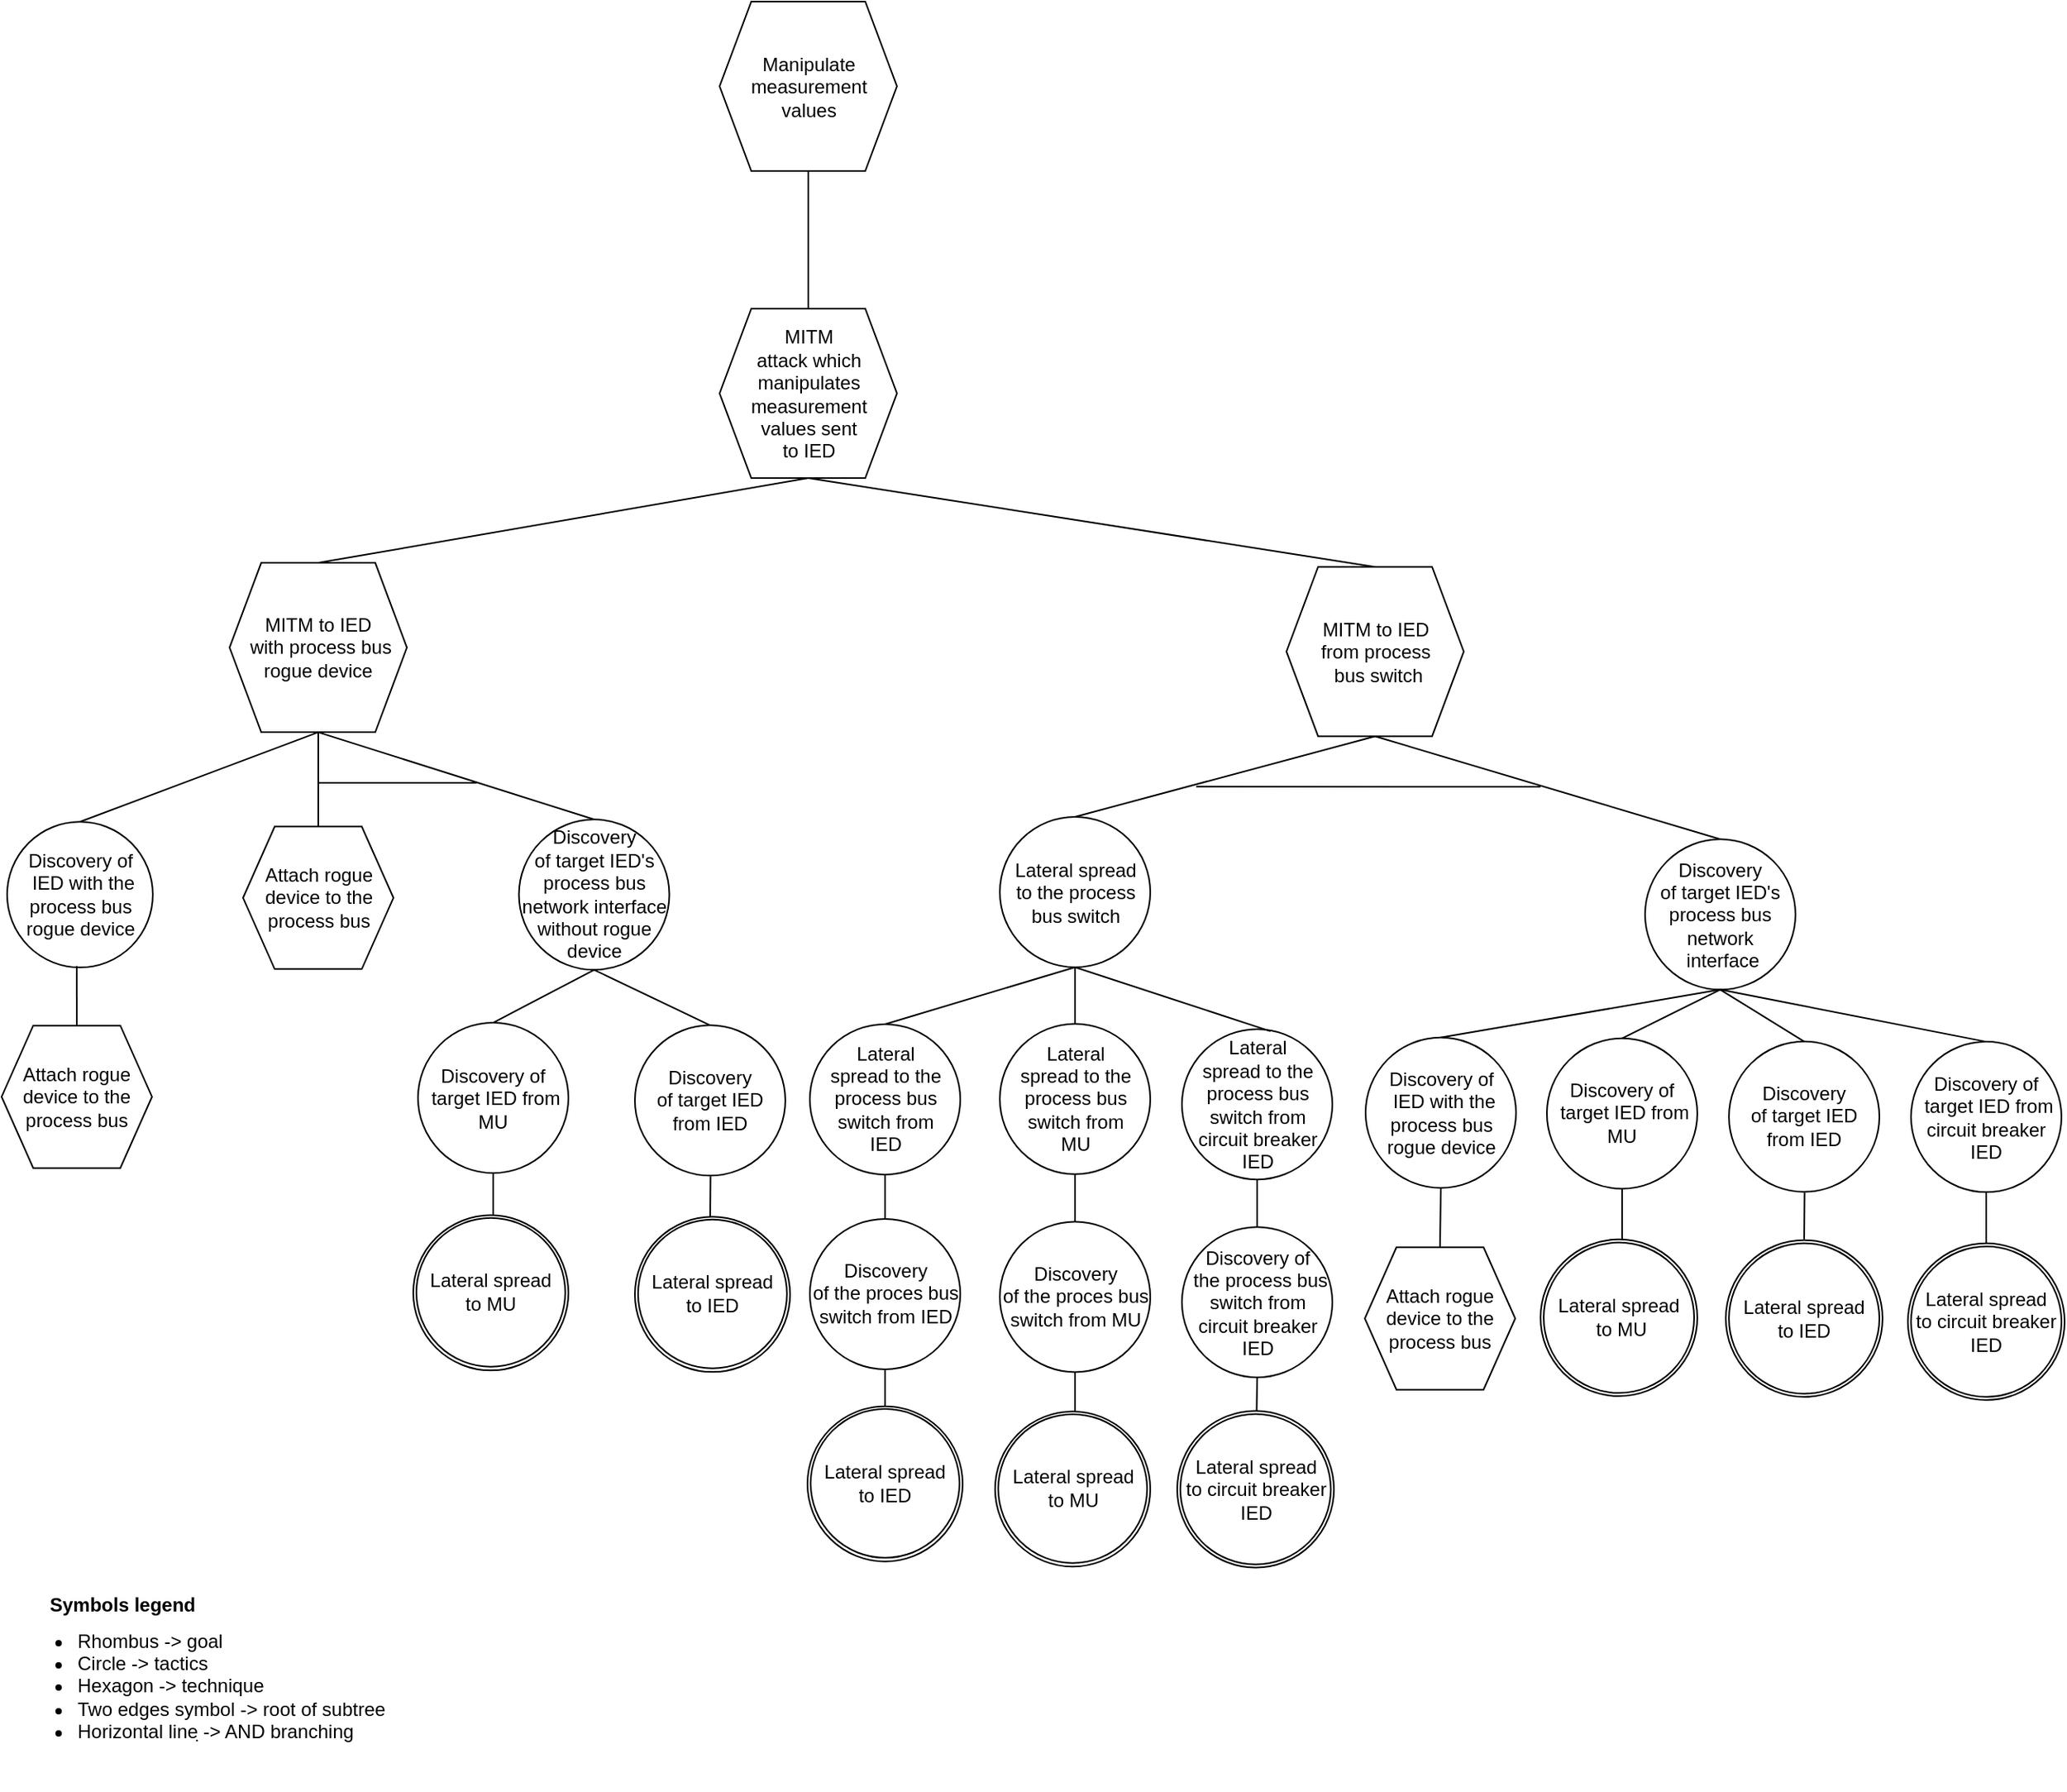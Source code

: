 <mxfile version="16.1.2" type="device"><diagram id="xbHYeiGO_CIbIeRIyyaW" name="Page-1"><mxGraphModel dx="1422" dy="905" grid="1" gridSize="10" guides="1" tooltips="1" connect="1" arrows="1" fold="1" page="1" pageScale="1" pageWidth="850" pageHeight="1100" math="0" shadow="0"><root><mxCell id="0"/><mxCell id="1" parent="0"/><mxCell id="wtVYRI3SUd-ezpo1nf6T-11" value="" style="endArrow=none;html=1;rounded=0;exitX=0.5;exitY=0;exitDx=0;exitDy=0;entryX=0.5;entryY=1;entryDx=0;entryDy=0;" parent="1" source="nbdmeN9ukbkjmMOt9uIb-2" target="nbdmeN9ukbkjmMOt9uIb-6" edge="1"><mxGeometry width="50" height="50" relative="1" as="geometry"><mxPoint x="380.21" y="93" as="sourcePoint"/><mxPoint x="680" y="120" as="targetPoint"/><Array as="points"/></mxGeometry></mxCell><mxCell id="wtVYRI3SUd-ezpo1nf6T-13" value="" style="endArrow=none;html=1;rounded=0;entryX=0.5;entryY=0;entryDx=0;entryDy=0;exitX=0.5;exitY=1;exitDx=0;exitDy=0;" parent="1" source="nbdmeN9ukbkjmMOt9uIb-2" target="2dhj_4RlpSU6l_lUr5A2-22" edge="1"><mxGeometry width="50" height="50" relative="1" as="geometry"><mxPoint x="914" y="326.78" as="sourcePoint"/><mxPoint x="124.5" y="407.24" as="targetPoint"/></mxGeometry></mxCell><mxCell id="nbdmeN9ukbkjmMOt9uIb-2" value="MITM &lt;br&gt;attack which manipulates measurement values sent&lt;br&gt;to IED" style="shape=hexagon;perimeter=hexagonPerimeter2;whiteSpace=wrap;html=1;fixedSize=1;" parent="1" vertex="1"><mxGeometry x="942.5" y="204" width="112" height="107" as="geometry"/></mxCell><mxCell id="nbdmeN9ukbkjmMOt9uIb-6" value="Manipulate measurement values" style="shape=hexagon;perimeter=hexagonPerimeter2;whiteSpace=wrap;html=1;fixedSize=1;" parent="1" vertex="1"><mxGeometry x="942.5" y="10" width="112" height="107" as="geometry"/></mxCell><mxCell id="XJ2tN9Py6yjStrmt5Zez-8" value="Attach rogue device to the process bus" style="shape=hexagon;perimeter=hexagonPerimeter2;whiteSpace=wrap;html=1;fixedSize=1;" parent="1" vertex="1"><mxGeometry x="489" y="656.84" width="95" height="90" as="geometry"/></mxCell><mxCell id="XJ2tN9Py6yjStrmt5Zez-12" value="Discovery of&lt;br&gt;&amp;nbsp;IED with the process bus rogue device" style="ellipse;whiteSpace=wrap;html=1;aspect=fixed;" parent="1" vertex="1"><mxGeometry x="492.5" y="528.15" width="92" height="92" as="geometry"/></mxCell><mxCell id="XJ2tN9Py6yjStrmt5Zez-13" value="" style="endArrow=none;html=1;rounded=0;entryX=0.5;entryY=0;entryDx=0;entryDy=0;exitX=0.44;exitY=0.99;exitDx=0;exitDy=0;exitPerimeter=0;" parent="1" target="XJ2tN9Py6yjStrmt5Zez-8" edge="1"><mxGeometry width="50" height="50" relative="1" as="geometry"><mxPoint x="536.48" y="619.23" as="sourcePoint"/><mxPoint x="160.5" y="821.35" as="targetPoint"/><Array as="points"/></mxGeometry></mxCell><mxCell id="4epFLDLlx2omxAIllbZk-19" value="" style="endArrow=none;html=1;rounded=0;exitX=0.5;exitY=1;exitDx=0;exitDy=0;" parent="1" source="4epFLDLlx2omxAIllbZk-30" edge="1"><mxGeometry width="50" height="50" relative="1" as="geometry"><mxPoint x="1014.25" y="885.48" as="sourcePoint"/><mxPoint x="1047" y="902.23" as="targetPoint"/><Array as="points"/></mxGeometry></mxCell><mxCell id="4epFLDLlx2omxAIllbZk-30" value="Discovery&lt;br&gt;of the proces bus switch from IED" style="ellipse;whiteSpace=wrap;html=1;aspect=fixed;" parent="1" vertex="1"><mxGeometry x="999.5" y="778.98" width="95" height="95" as="geometry"/></mxCell><mxCell id="4epFLDLlx2omxAIllbZk-31" value="Lateral&lt;br&gt;&amp;nbsp;spread to the&amp;nbsp;&lt;br&gt;process bus switch from &lt;br&gt;IED" style="ellipse;whiteSpace=wrap;html=1;aspect=fixed;" parent="1" vertex="1"><mxGeometry x="999.5" y="655.98" width="95" height="95" as="geometry"/></mxCell><mxCell id="4epFLDLlx2omxAIllbZk-32" value="" style="endArrow=none;html=1;rounded=0;entryX=0.5;entryY=1;entryDx=0;entryDy=0;" parent="1" source="4epFLDLlx2omxAIllbZk-30" target="4epFLDLlx2omxAIllbZk-31" edge="1"><mxGeometry width="50" height="50" relative="1" as="geometry"><mxPoint x="1047.5" y="776.48" as="sourcePoint"/><mxPoint x="788.88" y="787.98" as="targetPoint"/><Array as="points"/></mxGeometry></mxCell><mxCell id="4epFLDLlx2omxAIllbZk-35" value="" style="endArrow=none;html=1;rounded=0;exitX=0.5;exitY=1;exitDx=0;exitDy=0;entryX=0.5;entryY=0;entryDx=0;entryDy=0;" parent="1" source="nbdmeN9ukbkjmMOt9uIb-2" target="2dhj_4RlpSU6l_lUr5A2-23" edge="1"><mxGeometry width="50" height="50" relative="1" as="geometry"><mxPoint x="312.25" y="336.77" as="sourcePoint"/><mxPoint x="515" y="368.77" as="targetPoint"/></mxGeometry></mxCell><mxCell id="4epFLDLlx2omxAIllbZk-69" value="" style="endArrow=none;html=1;rounded=0;entryX=0.5;entryY=0;entryDx=0;entryDy=0;" parent="1" edge="1"><mxGeometry width="50" height="50" relative="1" as="geometry"><mxPoint x="1627.75" y="762.39" as="sourcePoint"/><mxPoint x="1627.5" y="791.89" as="targetPoint"/></mxGeometry></mxCell><mxCell id="4epFLDLlx2omxAIllbZk-72" value="Discovery&lt;br&gt;of target IED's process bus network&lt;br&gt;&amp;nbsp;interface" style="ellipse;whiteSpace=wrap;html=1;aspect=fixed;" parent="1" vertex="1"><mxGeometry x="1527" y="539.15" width="95" height="95" as="geometry"/></mxCell><mxCell id="puCEinSCBBNn_CZ7KbqS-37" value="" style="endArrow=none;html=1;rounded=0;exitX=0.5;exitY=0;exitDx=0;exitDy=0;entryX=0.5;entryY=1;entryDx=0;entryDy=0;" parent="1" source="4epFLDLlx2omxAIllbZk-72" target="2dhj_4RlpSU6l_lUr5A2-23" edge="1"><mxGeometry width="50" height="50" relative="1" as="geometry"><mxPoint x="1480.25" y="638.55" as="sourcePoint"/><mxPoint x="1816.5" y="496.88" as="targetPoint"/></mxGeometry></mxCell><mxCell id="puCEinSCBBNn_CZ7KbqS-38" value="" style="endArrow=none;html=1;rounded=0;entryX=0.5;entryY=1;entryDx=0;entryDy=0;exitX=0.5;exitY=0;exitDx=0;exitDy=0;" parent="1" source="4epFLDLlx2omxAIllbZk-31" target="2dhj_4RlpSU6l_lUr5A2-18" edge="1"><mxGeometry width="50" height="50" relative="1" as="geometry"><mxPoint x="1090" y="775.6" as="sourcePoint"/><mxPoint x="1080" y="611.1" as="targetPoint"/><Array as="points"/></mxGeometry></mxCell><mxCell id="puCEinSCBBNn_CZ7KbqS-49" value="" style="endArrow=none;html=1;rounded=0;exitX=0.5;exitY=1;exitDx=0;exitDy=0;entryX=0.5;entryY=0;entryDx=0;entryDy=0;" parent="1" source="2dhj_4RlpSU6l_lUr5A2-23" target="2dhj_4RlpSU6l_lUr5A2-18" edge="1"><mxGeometry width="50" height="50" relative="1" as="geometry"><mxPoint x="1274.5" y="470.02" as="sourcePoint"/><mxPoint x="1328" y="515.15" as="targetPoint"/><Array as="points"/></mxGeometry></mxCell><mxCell id="hAzzsJFHmQovH9H9Egom-1" value="Discovery&lt;br&gt;of target IED from IED" style="ellipse;whiteSpace=wrap;html=1;aspect=fixed;" parent="1" vertex="1"><mxGeometry x="1580" y="666.89" width="95" height="95" as="geometry"/></mxCell><mxCell id="hAzzsJFHmQovH9H9Egom-2" value="" style="endArrow=none;html=1;rounded=0;entryX=0.5;entryY=0;entryDx=0;entryDy=0;exitX=0.5;exitY=1;exitDx=0;exitDy=0;" parent="1" source="4epFLDLlx2omxAIllbZk-72" target="hAzzsJFHmQovH9H9Egom-1" edge="1"><mxGeometry width="50" height="50" relative="1" as="geometry"><mxPoint x="1510" y="646.7" as="sourcePoint"/><mxPoint x="1506.5" y="621.08" as="targetPoint"/></mxGeometry></mxCell><mxCell id="hAzzsJFHmQovH9H9Egom-12" value="Discovery of&lt;br&gt;&amp;nbsp;target IED from MU" style="ellipse;whiteSpace=wrap;html=1;aspect=fixed;" parent="1" vertex="1"><mxGeometry x="1465" y="664.89" width="95" height="95" as="geometry"/></mxCell><mxCell id="hAzzsJFHmQovH9H9Egom-13" value="" style="endArrow=none;html=1;rounded=0;entryX=0.5;entryY=1;entryDx=0;entryDy=0;" parent="1" target="hAzzsJFHmQovH9H9Egom-12" edge="1"><mxGeometry width="50" height="50" relative="1" as="geometry"><mxPoint x="1512.5" y="791.89" as="sourcePoint"/><mxPoint x="1525" y="755.39" as="targetPoint"/><Array as="points"/></mxGeometry></mxCell><mxCell id="hAzzsJFHmQovH9H9Egom-14" value="" style="endArrow=none;html=1;rounded=0;entryX=0.5;entryY=0;entryDx=0;entryDy=0;exitX=0.5;exitY=1;exitDx=0;exitDy=0;" parent="1" source="4epFLDLlx2omxAIllbZk-72" target="hAzzsJFHmQovH9H9Egom-12" edge="1"><mxGeometry width="50" height="50" relative="1" as="geometry"><mxPoint x="1450.5" y="636.7" as="sourcePoint"/><mxPoint x="1536" y="626.58" as="targetPoint"/></mxGeometry></mxCell><mxCell id="hAzzsJFHmQovH9H9Egom-15" value="" style="endArrow=none;html=1;rounded=0;" parent="1" edge="1"><mxGeometry width="50" height="50" relative="1" as="geometry"><mxPoint x="1243.5" y="505.88" as="sourcePoint"/><mxPoint x="1461" y="506" as="targetPoint"/></mxGeometry></mxCell><mxCell id="-p3bPlseEiRCEJ5lkALB-13" value="" style="endArrow=none;html=1;rounded=0;entryX=0.5;entryY=0;entryDx=0;entryDy=0;exitX=0.5;exitY=1;exitDx=0;exitDy=0;" parent="1" source="4epFLDLlx2omxAIllbZk-72" target="-p3bPlseEiRCEJ5lkALB-16" edge="1"><mxGeometry width="50" height="50" relative="1" as="geometry"><mxPoint x="1512" y="646.7" as="sourcePoint"/><mxPoint x="1397.25" y="672.89" as="targetPoint"/></mxGeometry></mxCell><mxCell id="-p3bPlseEiRCEJ5lkALB-14" value="Attach rogue device to the process bus" style="shape=hexagon;perimeter=hexagonPerimeter2;whiteSpace=wrap;html=1;fixedSize=1;" parent="1" vertex="1"><mxGeometry x="1350" y="796.89" width="95" height="90" as="geometry"/></mxCell><mxCell id="-p3bPlseEiRCEJ5lkALB-15" value="" style="endArrow=none;html=1;rounded=0;entryX=0.5;entryY=0;entryDx=0;entryDy=0;exitX=0.5;exitY=1;exitDx=0;exitDy=0;" parent="1" source="-p3bPlseEiRCEJ5lkALB-16" target="-p3bPlseEiRCEJ5lkALB-14" edge="1"><mxGeometry width="50" height="50" relative="1" as="geometry"><mxPoint x="1397.25" y="968.89" as="sourcePoint"/><mxPoint x="1377.25" y="1008.89" as="targetPoint"/></mxGeometry></mxCell><mxCell id="-p3bPlseEiRCEJ5lkALB-16" value="Discovery of&lt;br&gt;&amp;nbsp;IED with the process bus rogue device" style="ellipse;whiteSpace=wrap;html=1;aspect=fixed;" parent="1" vertex="1"><mxGeometry x="1350.5" y="664.39" width="95" height="95" as="geometry"/></mxCell><mxCell id="2dhj_4RlpSU6l_lUr5A2-2" value="" style="endArrow=none;html=1;rounded=0;exitX=0.5;exitY=1;exitDx=0;exitDy=0;" parent="1" source="2dhj_4RlpSU6l_lUr5A2-6" edge="1"><mxGeometry width="50" height="50" relative="1" as="geometry"><mxPoint x="1134.25" y="885.2" as="sourcePoint"/><mxPoint x="1167" y="901.95" as="targetPoint"/><Array as="points"/></mxGeometry></mxCell><mxCell id="2dhj_4RlpSU6l_lUr5A2-6" value="Discovery&lt;br&gt;of the proces bus switch from MU" style="ellipse;whiteSpace=wrap;html=1;aspect=fixed;" parent="1" vertex="1"><mxGeometry x="1119.5" y="780.7" width="95" height="95" as="geometry"/></mxCell><mxCell id="2dhj_4RlpSU6l_lUr5A2-7" value="Lateral&lt;br&gt;&amp;nbsp;spread to the&amp;nbsp;&lt;br&gt;process bus switch from &lt;br&gt;MU" style="ellipse;whiteSpace=wrap;html=1;aspect=fixed;" parent="1" vertex="1"><mxGeometry x="1119.5" y="655.7" width="95" height="95" as="geometry"/></mxCell><mxCell id="2dhj_4RlpSU6l_lUr5A2-8" value="" style="endArrow=none;html=1;rounded=0;entryX=0.5;entryY=1;entryDx=0;entryDy=0;" parent="1" source="2dhj_4RlpSU6l_lUr5A2-6" target="2dhj_4RlpSU6l_lUr5A2-7" edge="1"><mxGeometry width="50" height="50" relative="1" as="geometry"><mxPoint x="1167.5" y="776.2" as="sourcePoint"/><mxPoint x="908.88" y="787.7" as="targetPoint"/><Array as="points"/></mxGeometry></mxCell><mxCell id="2dhj_4RlpSU6l_lUr5A2-10" value="" style="endArrow=none;html=1;rounded=0;entryX=0.5;entryY=1;entryDx=0;entryDy=0;" parent="1" source="2dhj_4RlpSU6l_lUr5A2-7" target="2dhj_4RlpSU6l_lUr5A2-18" edge="1"><mxGeometry width="50" height="50" relative="1" as="geometry"><mxPoint x="1168.5" y="721.08" as="sourcePoint"/><mxPoint x="1167.5" y="680.76" as="targetPoint"/><Array as="points"/></mxGeometry></mxCell><mxCell id="2dhj_4RlpSU6l_lUr5A2-18" value="Lateral spread &lt;br&gt;to the process bus switch" style="ellipse;whiteSpace=wrap;html=1;aspect=fixed;" parent="1" vertex="1"><mxGeometry x="1119.5" y="525.0" width="95" height="95" as="geometry"/></mxCell><mxCell id="2dhj_4RlpSU6l_lUr5A2-21" value="" style="endArrow=none;html=1;rounded=0;entryX=0.5;entryY=0;entryDx=0;entryDy=0;exitX=0.5;exitY=1;exitDx=0;exitDy=0;" parent="1" source="2dhj_4RlpSU6l_lUr5A2-22" target="XJ2tN9Py6yjStrmt5Zez-12" edge="1"><mxGeometry width="50" height="50" relative="1" as="geometry"><mxPoint x="684.5" y="595.95" as="sourcePoint"/><mxPoint x="770.25" y="737.98" as="targetPoint"/></mxGeometry></mxCell><mxCell id="2dhj_4RlpSU6l_lUr5A2-22" value="MITM to IED&lt;br&gt;&amp;nbsp;with process bus rogue device" style="shape=hexagon;perimeter=hexagonPerimeter2;whiteSpace=wrap;html=1;fixedSize=1;" parent="1" vertex="1"><mxGeometry x="633" y="364.54" width="112" height="107" as="geometry"/></mxCell><mxCell id="2dhj_4RlpSU6l_lUr5A2-23" value="MITM to IED &lt;br&gt;from process&lt;br&gt;&amp;nbsp;bus switch" style="shape=hexagon;perimeter=hexagonPerimeter2;whiteSpace=wrap;html=1;fixedSize=1;" parent="1" vertex="1"><mxGeometry x="1300.5" y="367.1" width="112" height="107" as="geometry"/></mxCell><mxCell id="VsqYd4zWUFWY-cEYZpS1-10" value="" style="endArrow=none;html=1;rounded=0;exitX=0.5;exitY=1;exitDx=0;exitDy=0;entryX=0.5;entryY=0;entryDx=0;entryDy=0;" parent="1" source="2dhj_4RlpSU6l_lUr5A2-22" target="VsqYd4zWUFWY-cEYZpS1-13" edge="1"><mxGeometry width="50" height="50" relative="1" as="geometry"><mxPoint x="773.5" y="486.25" as="sourcePoint"/><mxPoint x="685" y="603.71" as="targetPoint"/></mxGeometry></mxCell><mxCell id="VsqYd4zWUFWY-cEYZpS1-11" value="" style="endArrow=none;html=1;rounded=0;exitX=0.5;exitY=1;exitDx=0;exitDy=0;entryX=0.5;entryY=0;entryDx=0;entryDy=0;" parent="1" source="2dhj_4RlpSU6l_lUr5A2-22" target="Wc3BPldIsUcrUfqzeBYM-59" edge="1"><mxGeometry width="50" height="50" relative="1" as="geometry"><mxPoint x="773.5" y="486.25" as="sourcePoint"/><mxPoint x="808" y="779.26" as="targetPoint"/></mxGeometry></mxCell><mxCell id="VsqYd4zWUFWY-cEYZpS1-12" value="" style="endArrow=none;html=1;rounded=0;" parent="1" edge="1"><mxGeometry width="50" height="50" relative="1" as="geometry"><mxPoint x="688.5" y="503.45" as="sourcePoint"/><mxPoint x="789" y="503.44" as="targetPoint"/><Array as="points"/></mxGeometry></mxCell><mxCell id="VsqYd4zWUFWY-cEYZpS1-13" value="Attach rogue device to the process bus" style="shape=hexagon;perimeter=hexagonPerimeter2;whiteSpace=wrap;html=1;fixedSize=1;" parent="1" vertex="1"><mxGeometry x="641.5" y="531.15" width="95" height="90" as="geometry"/></mxCell><mxCell id="Wc3BPldIsUcrUfqzeBYM-58" value="" style="endArrow=none;html=1;rounded=0;entryX=0.5;entryY=0;entryDx=0;entryDy=0;" parent="1" edge="1"><mxGeometry width="50" height="50" relative="1" as="geometry"><mxPoint x="936.75" y="752.18" as="sourcePoint"/><mxPoint x="936.5" y="782.68" as="targetPoint"/></mxGeometry></mxCell><mxCell id="Wc3BPldIsUcrUfqzeBYM-59" value="Discovery&lt;br&gt;of target IED's process bus network interface without rogue device" style="ellipse;whiteSpace=wrap;html=1;aspect=fixed;" parent="1" vertex="1"><mxGeometry x="815.75" y="526.65" width="95" height="95" as="geometry"/></mxCell><mxCell id="Wc3BPldIsUcrUfqzeBYM-60" value="Discovery&lt;br&gt;of target IED from IED" style="ellipse;whiteSpace=wrap;html=1;aspect=fixed;" parent="1" vertex="1"><mxGeometry x="889" y="656.68" width="95" height="95" as="geometry"/></mxCell><mxCell id="Wc3BPldIsUcrUfqzeBYM-61" value="" style="endArrow=none;html=1;rounded=0;entryX=0.5;entryY=0;entryDx=0;entryDy=0;exitX=0.5;exitY=1;exitDx=0;exitDy=0;" parent="1" source="Wc3BPldIsUcrUfqzeBYM-59" target="Wc3BPldIsUcrUfqzeBYM-60" edge="1"><mxGeometry width="50" height="50" relative="1" as="geometry"><mxPoint x="862.5" y="678.63" as="sourcePoint"/><mxPoint x="859" y="653.01" as="targetPoint"/></mxGeometry></mxCell><mxCell id="Wc3BPldIsUcrUfqzeBYM-71" value="Discovery of&lt;br&gt;&amp;nbsp;target IED from MU" style="ellipse;whiteSpace=wrap;html=1;aspect=fixed;" parent="1" vertex="1"><mxGeometry x="752" y="655.01" width="95" height="95" as="geometry"/></mxCell><mxCell id="Wc3BPldIsUcrUfqzeBYM-72" value="" style="endArrow=none;html=1;rounded=0;entryX=0.5;entryY=1;entryDx=0;entryDy=0;" parent="1" target="Wc3BPldIsUcrUfqzeBYM-71" edge="1"><mxGeometry width="50" height="50" relative="1" as="geometry"><mxPoint x="799.5" y="782.01" as="sourcePoint"/><mxPoint x="812" y="745.51" as="targetPoint"/><Array as="points"/></mxGeometry></mxCell><mxCell id="Wc3BPldIsUcrUfqzeBYM-73" value="" style="endArrow=none;html=1;rounded=0;entryX=0.5;entryY=0;entryDx=0;entryDy=0;exitX=0.5;exitY=1;exitDx=0;exitDy=0;" parent="1" source="Wc3BPldIsUcrUfqzeBYM-59" target="Wc3BPldIsUcrUfqzeBYM-71" edge="1"><mxGeometry width="50" height="50" relative="1" as="geometry"><mxPoint x="803" y="668.63" as="sourcePoint"/><mxPoint x="888.5" y="658.51" as="targetPoint"/></mxGeometry></mxCell><mxCell id="D7rPpnNwgxipxdSlEya6-108" value="Discovery of&lt;br&gt;&amp;nbsp;target IED from circuit breaker IED" style="ellipse;whiteSpace=wrap;html=1;aspect=fixed;" parent="1" vertex="1"><mxGeometry x="1695" y="667.06" width="95" height="95" as="geometry"/></mxCell><mxCell id="D7rPpnNwgxipxdSlEya6-110" value="" style="endArrow=none;html=1;rounded=0;entryX=0.5;entryY=0;entryDx=0;entryDy=0;exitX=0.5;exitY=1;exitDx=0;exitDy=0;" parent="1" source="4epFLDLlx2omxAIllbZk-72" target="D7rPpnNwgxipxdSlEya6-108" edge="1"><mxGeometry width="50" height="50" relative="1" as="geometry"><mxPoint x="1567" y="631.67" as="sourcePoint"/><mxPoint x="1532.5" y="678.06" as="targetPoint"/></mxGeometry></mxCell><mxCell id="D7rPpnNwgxipxdSlEya6-112" value="" style="endArrow=none;html=1;rounded=0;exitX=0.5;exitY=1;exitDx=0;exitDy=0;" parent="1" source="D7rPpnNwgxipxdSlEya6-116" target="GX_PPhYbI8J3UPjB_SaM-11" edge="1"><mxGeometry width="50" height="50" relative="1" as="geometry"><mxPoint x="1249.25" y="888.6" as="sourcePoint"/><mxPoint x="1242" y="893.92" as="targetPoint"/><Array as="points"/></mxGeometry></mxCell><mxCell id="D7rPpnNwgxipxdSlEya6-116" value="Discovery of&lt;br&gt;&amp;nbsp;the process&amp;nbsp;bus switch from circuit breaker IED" style="ellipse;whiteSpace=wrap;html=1;aspect=fixed;" parent="1" vertex="1"><mxGeometry x="1234.5" y="784.1" width="95" height="95" as="geometry"/></mxCell><mxCell id="D7rPpnNwgxipxdSlEya6-117" value="Lateral&lt;br&gt;&amp;nbsp;spread to the&amp;nbsp;&lt;br&gt;process bus switch from &lt;br&gt;circuit breaker IED" style="ellipse;whiteSpace=wrap;html=1;aspect=fixed;" parent="1" vertex="1"><mxGeometry x="1234.5" y="659.1" width="95" height="95" as="geometry"/></mxCell><mxCell id="D7rPpnNwgxipxdSlEya6-118" value="" style="endArrow=none;html=1;rounded=0;entryX=0.5;entryY=1;entryDx=0;entryDy=0;" parent="1" source="D7rPpnNwgxipxdSlEya6-116" target="D7rPpnNwgxipxdSlEya6-117" edge="1"><mxGeometry width="50" height="50" relative="1" as="geometry"><mxPoint x="1282.5" y="779.6" as="sourcePoint"/><mxPoint x="1023.88" y="791.1" as="targetPoint"/><Array as="points"/></mxGeometry></mxCell><mxCell id="D7rPpnNwgxipxdSlEya6-119" value="" style="endArrow=none;html=1;rounded=0;exitX=0.589;exitY=0.014;exitDx=0;exitDy=0;exitPerimeter=0;entryX=0.5;entryY=1;entryDx=0;entryDy=0;" parent="1" source="D7rPpnNwgxipxdSlEya6-117" target="2dhj_4RlpSU6l_lUr5A2-18" edge="1"><mxGeometry width="50" height="50" relative="1" as="geometry"><mxPoint x="1230" y="655.83" as="sourcePoint"/><mxPoint x="1166.5" y="603.23" as="targetPoint"/><Array as="points"/></mxGeometry></mxCell><mxCell id="nnAlRG95ZI68r86UXwVI-1" value="&lt;font style=&quot;font-size: 12px&quot;&gt;Symbols legend&lt;/font&gt;" style="text;strokeColor=none;fillColor=none;html=1;fontSize=24;fontStyle=1;verticalAlign=middle;align=center;" parent="1" vertex="1"><mxGeometry x="515" y="999.0" width="100" height="40" as="geometry"/></mxCell><mxCell id="nnAlRG95ZI68r86UXwVI-2" value="&lt;ul&gt;&lt;li&gt;&lt;span&gt;Rhombus -&amp;gt; goal&lt;/span&gt;&lt;/li&gt;&lt;li&gt;&lt;span&gt;Circle -&amp;gt; tactics&lt;/span&gt;&lt;br&gt;&lt;/li&gt;&lt;li&gt;Hexagon -&amp;gt; technique&lt;/li&gt;&lt;li&gt;Two edges symbol -&amp;gt; root of subtree&lt;/li&gt;&lt;li&gt;Horizontal line&amp;nbsp;̣-&amp;gt; AND branching&lt;/li&gt;&lt;/ul&gt;" style="text;strokeColor=none;fillColor=none;html=1;whiteSpace=wrap;verticalAlign=middle;overflow=hidden;fontSize=12;" parent="1" vertex="1"><mxGeometry x="495" y="1008" width="256" height="132" as="geometry"/></mxCell><mxCell id="GX_PPhYbI8J3UPjB_SaM-2" value="" style="ellipse;whiteSpace=wrap;html=1;aspect=fixed;" parent="1" vertex="1"><mxGeometry x="749" y="776.68" width="98" height="98" as="geometry"/></mxCell><mxCell id="GX_PPhYbI8J3UPjB_SaM-3" value="&lt;span&gt;Lateral spread&lt;/span&gt;&lt;br&gt;&lt;span&gt;to MU&lt;/span&gt;" style="ellipse;whiteSpace=wrap;html=1;aspect=fixed;" parent="1" vertex="1"><mxGeometry x="751" y="778.38" width="94" height="94" as="geometry"/></mxCell><mxCell id="GX_PPhYbI8J3UPjB_SaM-4" value="" style="ellipse;whiteSpace=wrap;html=1;aspect=fixed;" parent="1" vertex="1"><mxGeometry x="889" y="777.68" width="98" height="98" as="geometry"/></mxCell><mxCell id="GX_PPhYbI8J3UPjB_SaM-5" value="&lt;span&gt;Lateral spread&lt;/span&gt;&lt;br&gt;&lt;span&gt;to IED&lt;/span&gt;" style="ellipse;whiteSpace=wrap;html=1;aspect=fixed;" parent="1" vertex="1"><mxGeometry x="891" y="779.38" width="94" height="94" as="geometry"/></mxCell><mxCell id="GX_PPhYbI8J3UPjB_SaM-6" value="" style="ellipse;whiteSpace=wrap;html=1;aspect=fixed;" parent="1" vertex="1"><mxGeometry x="998" y="897.35" width="98" height="98" as="geometry"/></mxCell><mxCell id="GX_PPhYbI8J3UPjB_SaM-7" value="&lt;span&gt;Lateral spread&lt;/span&gt;&lt;br&gt;&lt;span&gt;to IED&lt;/span&gt;" style="ellipse;whiteSpace=wrap;html=1;aspect=fixed;" parent="1" vertex="1"><mxGeometry x="1000" y="899.05" width="94" height="94" as="geometry"/></mxCell><mxCell id="GX_PPhYbI8J3UPjB_SaM-8" value="" style="ellipse;whiteSpace=wrap;html=1;aspect=fixed;" parent="1" vertex="1"><mxGeometry x="1116.5" y="900.65" width="98" height="98" as="geometry"/></mxCell><mxCell id="GX_PPhYbI8J3UPjB_SaM-9" value="&lt;span&gt;Lateral spread&lt;/span&gt;&lt;br&gt;&lt;span&gt;to MU&lt;/span&gt;" style="ellipse;whiteSpace=wrap;html=1;aspect=fixed;" parent="1" vertex="1"><mxGeometry x="1118.5" y="902.35" width="94" height="94" as="geometry"/></mxCell><mxCell id="GX_PPhYbI8J3UPjB_SaM-10" value="" style="ellipse;whiteSpace=wrap;html=1;aspect=fixed;" parent="1" vertex="1"><mxGeometry x="1231.5" y="900.23" width="99" height="99" as="geometry"/></mxCell><mxCell id="GX_PPhYbI8J3UPjB_SaM-11" value="&lt;span&gt;Lateral spread&lt;/span&gt;&lt;br&gt;&lt;span&gt;to circuit breaker IED&lt;/span&gt;" style="ellipse;whiteSpace=wrap;html=1;aspect=fixed;" parent="1" vertex="1"><mxGeometry x="1233.5" y="902.23" width="95" height="95" as="geometry"/></mxCell><mxCell id="GX_PPhYbI8J3UPjB_SaM-12" value="" style="endArrow=none;html=1;rounded=0;exitX=0.5;exitY=1;exitDx=0;exitDy=0;" parent="1" source="D7rPpnNwgxipxdSlEya6-108" target="GX_PPhYbI8J3UPjB_SaM-14" edge="1"><mxGeometry width="50" height="50" relative="1" as="geometry"><mxPoint x="1727.5" y="777.71" as="sourcePoint"/><mxPoint x="1704.5" y="781.58" as="targetPoint"/><Array as="points"/></mxGeometry></mxCell><mxCell id="GX_PPhYbI8J3UPjB_SaM-13" value="" style="ellipse;whiteSpace=wrap;html=1;aspect=fixed;" parent="1" vertex="1"><mxGeometry x="1693" y="794.39" width="99" height="99" as="geometry"/></mxCell><mxCell id="GX_PPhYbI8J3UPjB_SaM-14" value="&lt;span&gt;Lateral spread&lt;/span&gt;&lt;br&gt;&lt;span&gt;to circuit breaker IED&lt;/span&gt;" style="ellipse;whiteSpace=wrap;html=1;aspect=fixed;" parent="1" vertex="1"><mxGeometry x="1695" y="796.39" width="95" height="95" as="geometry"/></mxCell><mxCell id="GX_PPhYbI8J3UPjB_SaM-15" value="" style="ellipse;whiteSpace=wrap;html=1;aspect=fixed;" parent="1" vertex="1"><mxGeometry x="1578" y="792.39" width="99" height="99" as="geometry"/></mxCell><mxCell id="GX_PPhYbI8J3UPjB_SaM-16" value="&lt;span&gt;Lateral spread&lt;/span&gt;&lt;br&gt;&lt;span&gt;to IED&lt;/span&gt;" style="ellipse;whiteSpace=wrap;html=1;aspect=fixed;" parent="1" vertex="1"><mxGeometry x="1580" y="794.39" width="95" height="95" as="geometry"/></mxCell><mxCell id="GX_PPhYbI8J3UPjB_SaM-17" value="" style="ellipse;whiteSpace=wrap;html=1;aspect=fixed;" parent="1" vertex="1"><mxGeometry x="1461" y="791.89" width="99" height="99" as="geometry"/></mxCell><mxCell id="GX_PPhYbI8J3UPjB_SaM-18" value="Lateral spread&lt;br&gt;&amp;nbsp;to MU" style="ellipse;whiteSpace=wrap;html=1;aspect=fixed;" parent="1" vertex="1"><mxGeometry x="1463" y="793.89" width="95" height="95" as="geometry"/></mxCell></root></mxGraphModel></diagram></mxfile>